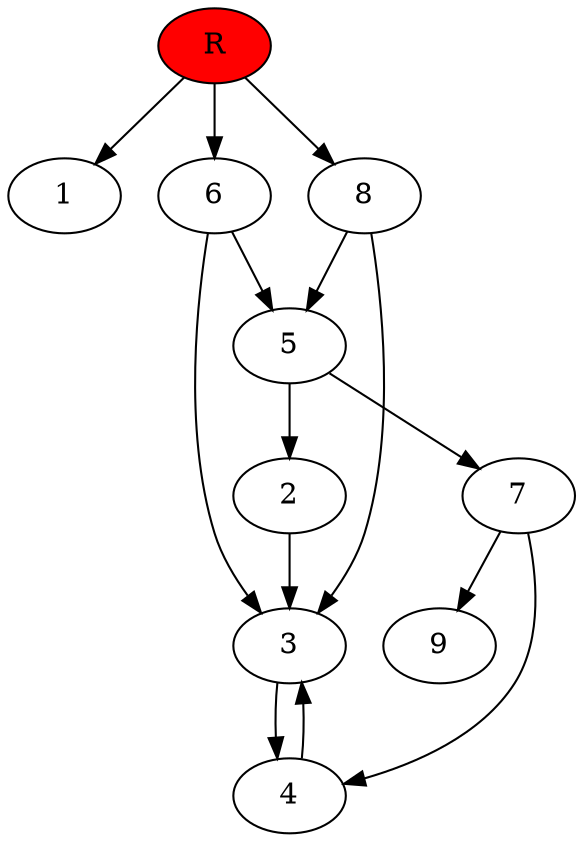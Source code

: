 digraph prb62314 {
	1
	2
	3
	4
	5
	6
	7
	8
	R [fillcolor="#ff0000" style=filled]
	2 -> 3
	3 -> 4
	4 -> 3
	5 -> 2
	5 -> 7
	6 -> 3
	6 -> 5
	7 -> 4
	7 -> 9
	8 -> 3
	8 -> 5
	R -> 1
	R -> 6
	R -> 8
}
